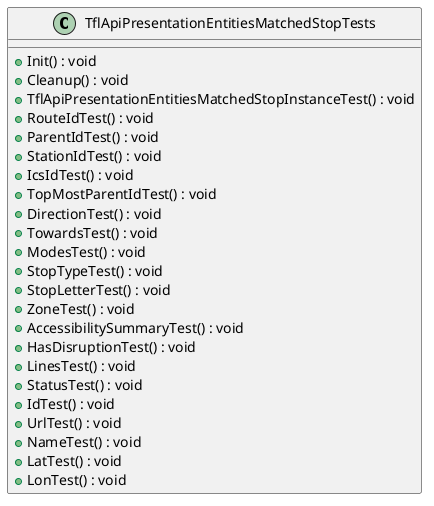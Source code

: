 @startuml
class TflApiPresentationEntitiesMatchedStopTests {
    + Init() : void
    + Cleanup() : void
    + TflApiPresentationEntitiesMatchedStopInstanceTest() : void
    + RouteIdTest() : void
    + ParentIdTest() : void
    + StationIdTest() : void
    + IcsIdTest() : void
    + TopMostParentIdTest() : void
    + DirectionTest() : void
    + TowardsTest() : void
    + ModesTest() : void
    + StopTypeTest() : void
    + StopLetterTest() : void
    + ZoneTest() : void
    + AccessibilitySummaryTest() : void
    + HasDisruptionTest() : void
    + LinesTest() : void
    + StatusTest() : void
    + IdTest() : void
    + UrlTest() : void
    + NameTest() : void
    + LatTest() : void
    + LonTest() : void
}
@enduml
